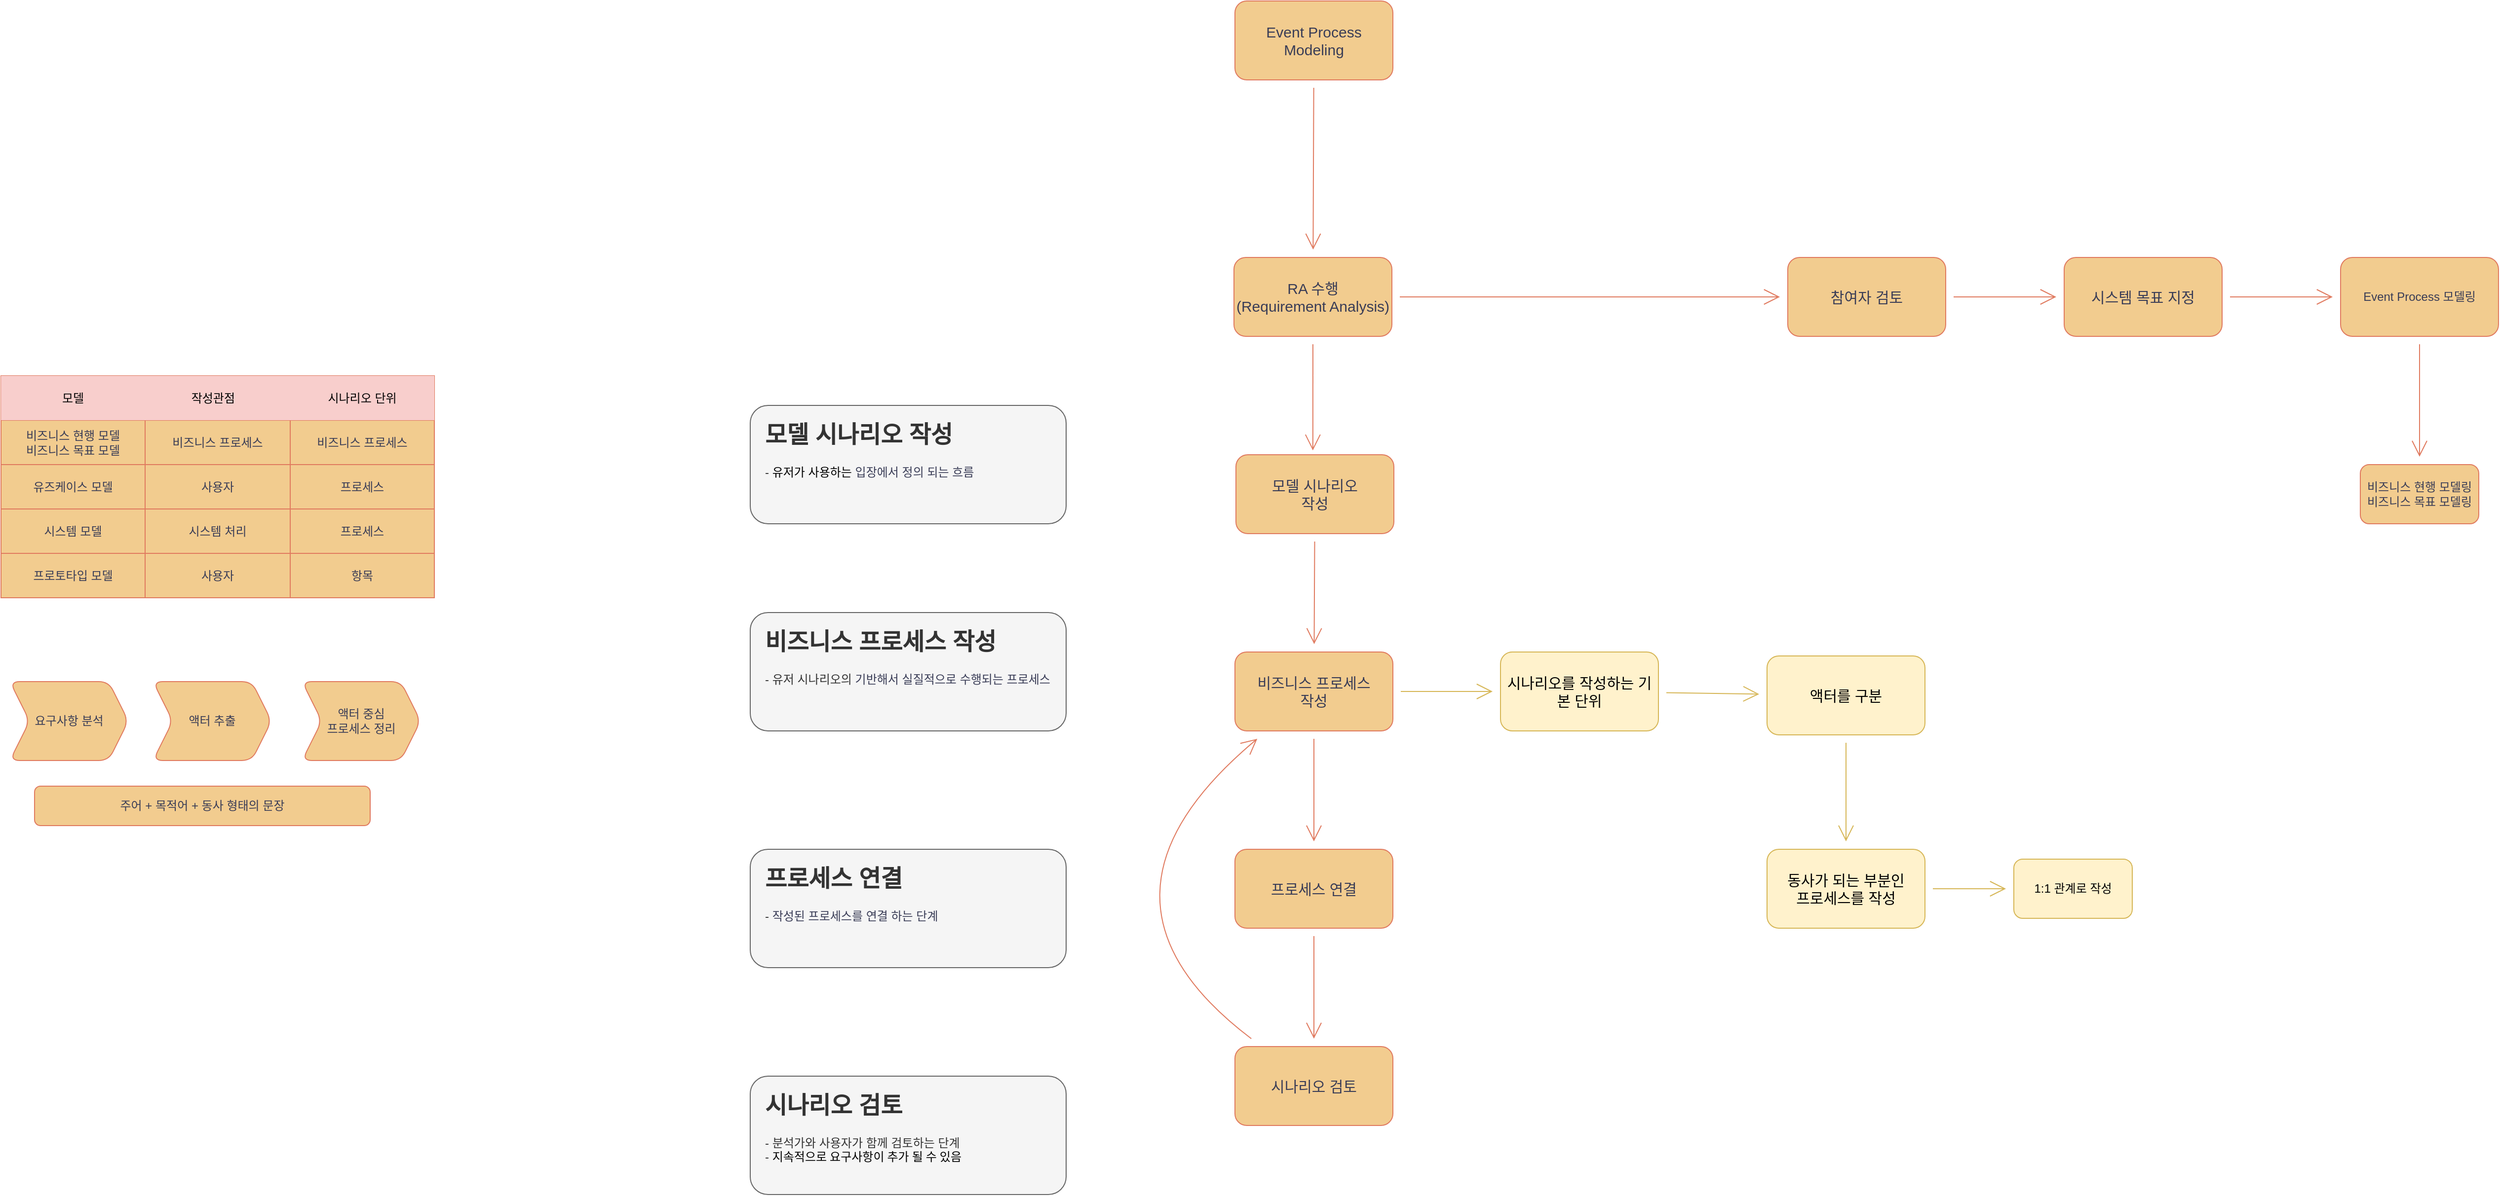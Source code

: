 <mxfile version="22.1.9" type="github">
  <diagram name="페이지-1" id="dvB39oBr4QtcS7D_-clN">
    <mxGraphModel dx="3209" dy="1530" grid="1" gridSize="10" guides="1" tooltips="1" connect="1" arrows="1" fold="1" page="0" pageScale="1" pageWidth="827" pageHeight="1169" math="0" shadow="0">
      <root>
        <mxCell id="0" />
        <mxCell id="1" parent="0" />
        <mxCell id="vL9_h5r1cBpTkOoQFscT-86" value="" style="edgeStyle=none;curved=1;rounded=0;orthogonalLoop=1;jettySize=auto;html=1;strokeColor=#E07A5F;fontFamily=Helvetica;fontSize=12;fontColor=#333333;endArrow=open;startSize=14;endSize=14;sourcePerimeterSpacing=8;targetPerimeterSpacing=8;fillColor=#F2CC8F;" edge="1" parent="1" source="vL9_h5r1cBpTkOoQFscT-1" target="vL9_h5r1cBpTkOoQFscT-85">
          <mxGeometry relative="1" as="geometry" />
        </mxCell>
        <mxCell id="vL9_h5r1cBpTkOoQFscT-1" value="&lt;span style=&quot;font-size: 15px;&quot;&gt;Event Process&lt;br&gt;Modeling&lt;br&gt;&lt;/span&gt;" style="rounded=1;whiteSpace=wrap;html=1;labelBackgroundColor=none;fillColor=#F2CC8F;strokeColor=#E07A5F;fontColor=#393C56;" vertex="1" parent="1">
          <mxGeometry x="131" y="-120" width="160" height="80" as="geometry" />
        </mxCell>
        <mxCell id="vL9_h5r1cBpTkOoQFscT-7" value="" style="edgeStyle=none;curved=1;rounded=0;orthogonalLoop=1;jettySize=auto;html=1;strokeColor=#E07A5F;fontFamily=Helvetica;fontSize=12;fontColor=default;endArrow=open;startSize=14;endSize=14;sourcePerimeterSpacing=8;targetPerimeterSpacing=8;labelBackgroundColor=none;" edge="1" parent="1" source="vL9_h5r1cBpTkOoQFscT-4" target="vL9_h5r1cBpTkOoQFscT-6">
          <mxGeometry relative="1" as="geometry" />
        </mxCell>
        <mxCell id="vL9_h5r1cBpTkOoQFscT-4" value="&lt;span style=&quot;font-size: 15px;&quot;&gt;모델 시나리오&lt;br&gt;작성&lt;br&gt;&lt;/span&gt;" style="rounded=1;whiteSpace=wrap;html=1;labelBackgroundColor=none;fillColor=#F2CC8F;strokeColor=#E07A5F;fontColor=#393C56;" vertex="1" parent="1">
          <mxGeometry x="132" y="340" width="160" height="80" as="geometry" />
        </mxCell>
        <mxCell id="vL9_h5r1cBpTkOoQFscT-38" value="" style="edgeStyle=none;curved=1;rounded=0;orthogonalLoop=1;jettySize=auto;html=1;strokeColor=#d6b656;fontFamily=Helvetica;fontSize=12;fontColor=#393C56;endArrow=open;startSize=14;endSize=14;sourcePerimeterSpacing=8;targetPerimeterSpacing=8;fillColor=#fff2cc;" edge="1" parent="1" source="vL9_h5r1cBpTkOoQFscT-6" target="vL9_h5r1cBpTkOoQFscT-37">
          <mxGeometry relative="1" as="geometry" />
        </mxCell>
        <mxCell id="vL9_h5r1cBpTkOoQFscT-61" value="" style="edgeStyle=none;curved=1;rounded=0;orthogonalLoop=1;jettySize=auto;html=1;strokeColor=#E07A5F;fontFamily=Helvetica;fontSize=12;fontColor=#393C56;endArrow=open;startSize=14;endSize=14;sourcePerimeterSpacing=8;targetPerimeterSpacing=8;fillColor=#F2CC8F;" edge="1" parent="1" source="vL9_h5r1cBpTkOoQFscT-6" target="vL9_h5r1cBpTkOoQFscT-60">
          <mxGeometry relative="1" as="geometry" />
        </mxCell>
        <mxCell id="vL9_h5r1cBpTkOoQFscT-6" value="&lt;font style=&quot;font-size: 15px;&quot;&gt;비즈니스 프로세스&lt;br&gt;작성&lt;br&gt;&lt;/font&gt;" style="rounded=1;whiteSpace=wrap;html=1;labelBackgroundColor=none;fillColor=#F2CC8F;strokeColor=#E07A5F;fontColor=#393C56;" vertex="1" parent="1">
          <mxGeometry x="131" y="540" width="160" height="80" as="geometry" />
        </mxCell>
        <mxCell id="vL9_h5r1cBpTkOoQFscT-15" value="" style="shape=table;startSize=0;container=1;collapsible=0;childLayout=tableLayout;rounded=1;labelBackgroundColor=none;strokeColor=#E07A5F;align=center;verticalAlign=middle;fontFamily=Helvetica;fontSize=12;fontColor=#393C56;fillColor=#F2CC8F;html=1;" vertex="1" parent="1">
          <mxGeometry x="-1119" y="260" width="439" height="225" as="geometry" />
        </mxCell>
        <mxCell id="vL9_h5r1cBpTkOoQFscT-16" value="" style="shape=tableRow;horizontal=0;startSize=0;swimlaneHead=0;swimlaneBody=0;strokeColor=inherit;top=0;left=0;bottom=0;right=0;collapsible=0;dropTarget=0;fillColor=none;points=[[0,0.5],[1,0.5]];portConstraint=eastwest;rounded=1;labelBackgroundColor=none;align=center;verticalAlign=middle;fontFamily=Helvetica;fontSize=12;fontColor=#393C56;html=1;" vertex="1" parent="vL9_h5r1cBpTkOoQFscT-15">
          <mxGeometry width="439" height="45" as="geometry" />
        </mxCell>
        <mxCell id="vL9_h5r1cBpTkOoQFscT-17" value="모델" style="shape=partialRectangle;html=1;whiteSpace=wrap;connectable=0;strokeColor=#b85450;overflow=hidden;fillColor=#f8cecc;top=0;left=0;bottom=0;right=0;pointerEvents=1;rounded=1;labelBackgroundColor=none;align=center;verticalAlign=middle;fontFamily=Helvetica;fontSize=12;" vertex="1" parent="vL9_h5r1cBpTkOoQFscT-16">
          <mxGeometry width="146" height="45" as="geometry">
            <mxRectangle width="146" height="45" as="alternateBounds" />
          </mxGeometry>
        </mxCell>
        <mxCell id="vL9_h5r1cBpTkOoQFscT-18" value="작성관점&lt;span style=&quot;white-space: pre;&quot;&gt;&#x9;&lt;/span&gt;" style="shape=partialRectangle;html=1;whiteSpace=wrap;connectable=0;strokeColor=#b85450;overflow=hidden;fillColor=#f8cecc;top=0;left=0;bottom=0;right=0;pointerEvents=1;rounded=1;labelBackgroundColor=none;align=center;verticalAlign=middle;fontFamily=Helvetica;fontSize=12;" vertex="1" parent="vL9_h5r1cBpTkOoQFscT-16">
          <mxGeometry x="146" width="147" height="45" as="geometry">
            <mxRectangle width="147" height="45" as="alternateBounds" />
          </mxGeometry>
        </mxCell>
        <mxCell id="vL9_h5r1cBpTkOoQFscT-19" value="시나리오 단위" style="shape=partialRectangle;html=1;whiteSpace=wrap;connectable=0;strokeColor=#b85450;overflow=hidden;fillColor=#f8cecc;top=0;left=0;bottom=0;right=0;pointerEvents=1;rounded=1;labelBackgroundColor=none;align=center;verticalAlign=middle;fontFamily=Helvetica;fontSize=12;" vertex="1" parent="vL9_h5r1cBpTkOoQFscT-16">
          <mxGeometry x="293" width="146" height="45" as="geometry">
            <mxRectangle width="146" height="45" as="alternateBounds" />
          </mxGeometry>
        </mxCell>
        <mxCell id="vL9_h5r1cBpTkOoQFscT-20" value="" style="shape=tableRow;horizontal=0;startSize=0;swimlaneHead=0;swimlaneBody=0;strokeColor=inherit;top=0;left=0;bottom=0;right=0;collapsible=0;dropTarget=0;fillColor=none;points=[[0,0.5],[1,0.5]];portConstraint=eastwest;rounded=1;labelBackgroundColor=none;align=center;verticalAlign=middle;fontFamily=Helvetica;fontSize=12;fontColor=#393C56;html=1;" vertex="1" parent="vL9_h5r1cBpTkOoQFscT-15">
          <mxGeometry y="45" width="439" height="45" as="geometry" />
        </mxCell>
        <mxCell id="vL9_h5r1cBpTkOoQFscT-21" value="비즈니스 현행 모델&lt;br&gt;비즈니스 목표 모델" style="shape=partialRectangle;html=1;whiteSpace=wrap;connectable=0;strokeColor=inherit;overflow=hidden;fillColor=none;top=0;left=0;bottom=0;right=0;pointerEvents=1;rounded=1;labelBackgroundColor=none;align=center;verticalAlign=middle;fontFamily=Helvetica;fontSize=12;fontColor=#393C56;" vertex="1" parent="vL9_h5r1cBpTkOoQFscT-20">
          <mxGeometry width="146" height="45" as="geometry">
            <mxRectangle width="146" height="45" as="alternateBounds" />
          </mxGeometry>
        </mxCell>
        <mxCell id="vL9_h5r1cBpTkOoQFscT-22" value="비즈니스 프로세스" style="shape=partialRectangle;html=1;whiteSpace=wrap;connectable=0;strokeColor=inherit;overflow=hidden;fillColor=none;top=0;left=0;bottom=0;right=0;pointerEvents=1;rounded=1;labelBackgroundColor=none;align=center;verticalAlign=middle;fontFamily=Helvetica;fontSize=12;fontColor=#393C56;" vertex="1" parent="vL9_h5r1cBpTkOoQFscT-20">
          <mxGeometry x="146" width="147" height="45" as="geometry">
            <mxRectangle width="147" height="45" as="alternateBounds" />
          </mxGeometry>
        </mxCell>
        <mxCell id="vL9_h5r1cBpTkOoQFscT-23" value="비즈니스 프로세스" style="shape=partialRectangle;html=1;whiteSpace=wrap;connectable=0;strokeColor=inherit;overflow=hidden;fillColor=none;top=0;left=0;bottom=0;right=0;pointerEvents=1;rounded=1;labelBackgroundColor=none;align=center;verticalAlign=middle;fontFamily=Helvetica;fontSize=12;fontColor=#393C56;" vertex="1" parent="vL9_h5r1cBpTkOoQFscT-20">
          <mxGeometry x="293" width="146" height="45" as="geometry">
            <mxRectangle width="146" height="45" as="alternateBounds" />
          </mxGeometry>
        </mxCell>
        <mxCell id="vL9_h5r1cBpTkOoQFscT-24" value="" style="shape=tableRow;horizontal=0;startSize=0;swimlaneHead=0;swimlaneBody=0;strokeColor=inherit;top=0;left=0;bottom=0;right=0;collapsible=0;dropTarget=0;fillColor=none;points=[[0,0.5],[1,0.5]];portConstraint=eastwest;rounded=1;labelBackgroundColor=none;align=center;verticalAlign=middle;fontFamily=Helvetica;fontSize=12;fontColor=#393C56;html=1;" vertex="1" parent="vL9_h5r1cBpTkOoQFscT-15">
          <mxGeometry y="90" width="439" height="45" as="geometry" />
        </mxCell>
        <mxCell id="vL9_h5r1cBpTkOoQFscT-25" value="유즈케이스 모델" style="shape=partialRectangle;html=1;whiteSpace=wrap;connectable=0;strokeColor=inherit;overflow=hidden;fillColor=none;top=0;left=0;bottom=0;right=0;pointerEvents=1;rounded=1;labelBackgroundColor=none;align=center;verticalAlign=middle;fontFamily=Helvetica;fontSize=12;fontColor=#393C56;" vertex="1" parent="vL9_h5r1cBpTkOoQFscT-24">
          <mxGeometry width="146" height="45" as="geometry">
            <mxRectangle width="146" height="45" as="alternateBounds" />
          </mxGeometry>
        </mxCell>
        <mxCell id="vL9_h5r1cBpTkOoQFscT-26" value="사용자" style="shape=partialRectangle;html=1;whiteSpace=wrap;connectable=0;strokeColor=inherit;overflow=hidden;fillColor=none;top=0;left=0;bottom=0;right=0;pointerEvents=1;rounded=1;labelBackgroundColor=none;align=center;verticalAlign=middle;fontFamily=Helvetica;fontSize=12;fontColor=#393C56;" vertex="1" parent="vL9_h5r1cBpTkOoQFscT-24">
          <mxGeometry x="146" width="147" height="45" as="geometry">
            <mxRectangle width="147" height="45" as="alternateBounds" />
          </mxGeometry>
        </mxCell>
        <mxCell id="vL9_h5r1cBpTkOoQFscT-27" value="프로세스" style="shape=partialRectangle;html=1;whiteSpace=wrap;connectable=0;strokeColor=inherit;overflow=hidden;fillColor=none;top=0;left=0;bottom=0;right=0;pointerEvents=1;rounded=1;labelBackgroundColor=none;align=center;verticalAlign=middle;fontFamily=Helvetica;fontSize=12;fontColor=#393C56;" vertex="1" parent="vL9_h5r1cBpTkOoQFscT-24">
          <mxGeometry x="293" width="146" height="45" as="geometry">
            <mxRectangle width="146" height="45" as="alternateBounds" />
          </mxGeometry>
        </mxCell>
        <mxCell id="vL9_h5r1cBpTkOoQFscT-28" value="" style="shape=tableRow;horizontal=0;startSize=0;swimlaneHead=0;swimlaneBody=0;strokeColor=inherit;top=0;left=0;bottom=0;right=0;collapsible=0;dropTarget=0;fillColor=none;points=[[0,0.5],[1,0.5]];portConstraint=eastwest;rounded=1;labelBackgroundColor=none;align=center;verticalAlign=middle;fontFamily=Helvetica;fontSize=12;fontColor=#393C56;html=1;" vertex="1" parent="vL9_h5r1cBpTkOoQFscT-15">
          <mxGeometry y="135" width="439" height="45" as="geometry" />
        </mxCell>
        <mxCell id="vL9_h5r1cBpTkOoQFscT-29" value="시스템 모델" style="shape=partialRectangle;html=1;whiteSpace=wrap;connectable=0;strokeColor=inherit;overflow=hidden;fillColor=none;top=0;left=0;bottom=0;right=0;pointerEvents=1;rounded=1;labelBackgroundColor=none;align=center;verticalAlign=middle;fontFamily=Helvetica;fontSize=12;fontColor=#393C56;" vertex="1" parent="vL9_h5r1cBpTkOoQFscT-28">
          <mxGeometry width="146" height="45" as="geometry">
            <mxRectangle width="146" height="45" as="alternateBounds" />
          </mxGeometry>
        </mxCell>
        <mxCell id="vL9_h5r1cBpTkOoQFscT-30" value="시스템 처리" style="shape=partialRectangle;html=1;whiteSpace=wrap;connectable=0;strokeColor=inherit;overflow=hidden;fillColor=none;top=0;left=0;bottom=0;right=0;pointerEvents=1;rounded=1;labelBackgroundColor=none;align=center;verticalAlign=middle;fontFamily=Helvetica;fontSize=12;fontColor=#393C56;" vertex="1" parent="vL9_h5r1cBpTkOoQFscT-28">
          <mxGeometry x="146" width="147" height="45" as="geometry">
            <mxRectangle width="147" height="45" as="alternateBounds" />
          </mxGeometry>
        </mxCell>
        <mxCell id="vL9_h5r1cBpTkOoQFscT-31" value="프로세스" style="shape=partialRectangle;html=1;whiteSpace=wrap;connectable=0;strokeColor=inherit;overflow=hidden;fillColor=none;top=0;left=0;bottom=0;right=0;pointerEvents=1;rounded=1;labelBackgroundColor=none;align=center;verticalAlign=middle;fontFamily=Helvetica;fontSize=12;fontColor=#393C56;" vertex="1" parent="vL9_h5r1cBpTkOoQFscT-28">
          <mxGeometry x="293" width="146" height="45" as="geometry">
            <mxRectangle width="146" height="45" as="alternateBounds" />
          </mxGeometry>
        </mxCell>
        <mxCell id="vL9_h5r1cBpTkOoQFscT-32" style="shape=tableRow;horizontal=0;startSize=0;swimlaneHead=0;swimlaneBody=0;strokeColor=inherit;top=0;left=0;bottom=0;right=0;collapsible=0;dropTarget=0;fillColor=none;points=[[0,0.5],[1,0.5]];portConstraint=eastwest;rounded=1;labelBackgroundColor=none;align=center;verticalAlign=middle;fontFamily=Helvetica;fontSize=12;fontColor=#393C56;html=1;" vertex="1" parent="vL9_h5r1cBpTkOoQFscT-15">
          <mxGeometry y="180" width="439" height="45" as="geometry" />
        </mxCell>
        <mxCell id="vL9_h5r1cBpTkOoQFscT-33" value="프로토타입 모델" style="shape=partialRectangle;html=1;whiteSpace=wrap;connectable=0;strokeColor=inherit;overflow=hidden;fillColor=none;top=0;left=0;bottom=0;right=0;pointerEvents=1;rounded=1;labelBackgroundColor=none;align=center;verticalAlign=middle;fontFamily=Helvetica;fontSize=12;fontColor=#393C56;" vertex="1" parent="vL9_h5r1cBpTkOoQFscT-32">
          <mxGeometry width="146" height="45" as="geometry">
            <mxRectangle width="146" height="45" as="alternateBounds" />
          </mxGeometry>
        </mxCell>
        <mxCell id="vL9_h5r1cBpTkOoQFscT-34" value="사용자" style="shape=partialRectangle;html=1;whiteSpace=wrap;connectable=0;strokeColor=inherit;overflow=hidden;fillColor=none;top=0;left=0;bottom=0;right=0;pointerEvents=1;rounded=1;labelBackgroundColor=none;align=center;verticalAlign=middle;fontFamily=Helvetica;fontSize=12;fontColor=#393C56;" vertex="1" parent="vL9_h5r1cBpTkOoQFscT-32">
          <mxGeometry x="146" width="147" height="45" as="geometry">
            <mxRectangle width="147" height="45" as="alternateBounds" />
          </mxGeometry>
        </mxCell>
        <mxCell id="vL9_h5r1cBpTkOoQFscT-35" value="항목" style="shape=partialRectangle;html=1;whiteSpace=wrap;connectable=0;strokeColor=inherit;overflow=hidden;fillColor=none;top=0;left=0;bottom=0;right=0;pointerEvents=1;rounded=1;labelBackgroundColor=none;align=center;verticalAlign=middle;fontFamily=Helvetica;fontSize=12;fontColor=#393C56;" vertex="1" parent="vL9_h5r1cBpTkOoQFscT-32">
          <mxGeometry x="293" width="146" height="45" as="geometry">
            <mxRectangle width="146" height="45" as="alternateBounds" />
          </mxGeometry>
        </mxCell>
        <mxCell id="vL9_h5r1cBpTkOoQFscT-44" value="" style="edgeStyle=none;curved=1;rounded=0;orthogonalLoop=1;jettySize=auto;html=1;strokeColor=#d6b656;fontFamily=Helvetica;fontSize=12;fontColor=#393C56;endArrow=open;startSize=14;endSize=14;sourcePerimeterSpacing=8;targetPerimeterSpacing=8;fillColor=#fff2cc;" edge="1" parent="1" source="vL9_h5r1cBpTkOoQFscT-37" target="vL9_h5r1cBpTkOoQFscT-43">
          <mxGeometry relative="1" as="geometry" />
        </mxCell>
        <mxCell id="vL9_h5r1cBpTkOoQFscT-37" value="&lt;font style=&quot;font-size: 15px;&quot;&gt;시나리오를 작성하는 기본 단위&lt;/font&gt;" style="rounded=1;whiteSpace=wrap;html=1;labelBackgroundColor=none;fillColor=#fff2cc;strokeColor=#d6b656;" vertex="1" parent="1">
          <mxGeometry x="400" y="540" width="160" height="80" as="geometry" />
        </mxCell>
        <mxCell id="vL9_h5r1cBpTkOoQFscT-39" value="요구사항 분석" style="shape=step;perimeter=stepPerimeter;whiteSpace=wrap;html=1;fixedSize=1;rounded=1;labelBackgroundColor=none;strokeColor=#E07A5F;align=center;verticalAlign=middle;fontFamily=Helvetica;fontSize=12;fontColor=#393C56;fillColor=#F2CC8F;" vertex="1" parent="1">
          <mxGeometry x="-1110" y="570" width="120" height="80" as="geometry" />
        </mxCell>
        <mxCell id="vL9_h5r1cBpTkOoQFscT-40" value="액터 추출" style="shape=step;perimeter=stepPerimeter;whiteSpace=wrap;html=1;fixedSize=1;rounded=1;labelBackgroundColor=none;strokeColor=#E07A5F;align=center;verticalAlign=middle;fontFamily=Helvetica;fontSize=12;fontColor=#393C56;fillColor=#F2CC8F;" vertex="1" parent="1">
          <mxGeometry x="-965" y="570" width="120" height="80" as="geometry" />
        </mxCell>
        <mxCell id="vL9_h5r1cBpTkOoQFscT-41" value="액터 중심&lt;br&gt;프로세스 정리" style="shape=step;perimeter=stepPerimeter;whiteSpace=wrap;html=1;fixedSize=1;rounded=1;labelBackgroundColor=none;strokeColor=#E07A5F;align=center;verticalAlign=middle;fontFamily=Helvetica;fontSize=12;fontColor=#393C56;fillColor=#F2CC8F;" vertex="1" parent="1">
          <mxGeometry x="-814" y="570" width="120" height="80" as="geometry" />
        </mxCell>
        <mxCell id="vL9_h5r1cBpTkOoQFscT-42" value="주어 + 목적어 + 동사 형태의 문장" style="whiteSpace=wrap;html=1;rounded=1;labelBackgroundColor=none;strokeColor=#E07A5F;align=center;verticalAlign=middle;fontFamily=Helvetica;fontSize=12;fontColor=#393C56;fillColor=#F2CC8F;" vertex="1" parent="1">
          <mxGeometry x="-1085" y="676" width="340" height="40" as="geometry" />
        </mxCell>
        <mxCell id="vL9_h5r1cBpTkOoQFscT-47" value="" style="edgeStyle=none;curved=1;rounded=0;orthogonalLoop=1;jettySize=auto;html=1;strokeColor=#d6b656;fontFamily=Helvetica;fontSize=12;fontColor=#393C56;endArrow=open;startSize=14;endSize=14;sourcePerimeterSpacing=8;targetPerimeterSpacing=8;fillColor=#fff2cc;" edge="1" parent="1" source="vL9_h5r1cBpTkOoQFscT-43" target="vL9_h5r1cBpTkOoQFscT-46">
          <mxGeometry relative="1" as="geometry" />
        </mxCell>
        <mxCell id="vL9_h5r1cBpTkOoQFscT-43" value="&lt;span style=&quot;font-size: 15px;&quot;&gt;액터를 구분&lt;/span&gt;" style="rounded=1;whiteSpace=wrap;html=1;labelBackgroundColor=none;fillColor=#fff2cc;strokeColor=#d6b656;" vertex="1" parent="1">
          <mxGeometry x="670" y="544" width="160" height="80" as="geometry" />
        </mxCell>
        <mxCell id="vL9_h5r1cBpTkOoQFscT-51" value="" style="edgeStyle=none;curved=1;rounded=0;orthogonalLoop=1;jettySize=auto;html=1;strokeColor=#d6b656;fontFamily=Helvetica;fontSize=12;fontColor=#393C56;endArrow=open;startSize=14;endSize=14;sourcePerimeterSpacing=8;targetPerimeterSpacing=8;fillColor=#fff2cc;" edge="1" parent="1" source="vL9_h5r1cBpTkOoQFscT-46" target="vL9_h5r1cBpTkOoQFscT-50">
          <mxGeometry relative="1" as="geometry" />
        </mxCell>
        <mxCell id="vL9_h5r1cBpTkOoQFscT-46" value="&lt;span style=&quot;font-size: 15px;&quot;&gt;동사가 되는 부분인&lt;br&gt;프로세스를 작성&lt;br&gt;&lt;/span&gt;" style="rounded=1;whiteSpace=wrap;html=1;labelBackgroundColor=none;fillColor=#fff2cc;strokeColor=#d6b656;" vertex="1" parent="1">
          <mxGeometry x="670" y="740" width="160" height="80" as="geometry" />
        </mxCell>
        <mxCell id="vL9_h5r1cBpTkOoQFscT-50" value="1:1 관계로 작성" style="whiteSpace=wrap;html=1;fillColor=#fff2cc;strokeColor=#d6b656;rounded=1;labelBackgroundColor=none;" vertex="1" parent="1">
          <mxGeometry x="920" y="750" width="120" height="60" as="geometry" />
        </mxCell>
        <mxCell id="vL9_h5r1cBpTkOoQFscT-65" value="" style="edgeStyle=none;curved=1;rounded=0;orthogonalLoop=1;jettySize=auto;html=1;strokeColor=#E07A5F;fontFamily=Helvetica;fontSize=12;fontColor=#393C56;endArrow=open;startSize=14;endSize=14;sourcePerimeterSpacing=8;targetPerimeterSpacing=8;fillColor=#F2CC8F;" edge="1" parent="1" source="vL9_h5r1cBpTkOoQFscT-60" target="vL9_h5r1cBpTkOoQFscT-64">
          <mxGeometry relative="1" as="geometry" />
        </mxCell>
        <mxCell id="vL9_h5r1cBpTkOoQFscT-60" value="&lt;font style=&quot;font-size: 15px;&quot;&gt;프로세스 연결&lt;/font&gt;" style="rounded=1;whiteSpace=wrap;html=1;labelBackgroundColor=none;fillColor=#F2CC8F;strokeColor=#E07A5F;fontColor=#393C56;" vertex="1" parent="1">
          <mxGeometry x="131" y="740" width="160" height="80" as="geometry" />
        </mxCell>
        <mxCell id="vL9_h5r1cBpTkOoQFscT-70" style="edgeStyle=none;curved=1;rounded=0;orthogonalLoop=1;jettySize=auto;html=1;strokeColor=#E07A5F;fontFamily=Helvetica;fontSize=12;fontColor=#393C56;endArrow=open;startSize=14;endSize=14;sourcePerimeterSpacing=8;targetPerimeterSpacing=8;fillColor=#F2CC8F;" edge="1" parent="1" source="vL9_h5r1cBpTkOoQFscT-64" target="vL9_h5r1cBpTkOoQFscT-6">
          <mxGeometry relative="1" as="geometry">
            <Array as="points">
              <mxPoint x="-40" y="790" />
            </Array>
          </mxGeometry>
        </mxCell>
        <mxCell id="vL9_h5r1cBpTkOoQFscT-64" value="&lt;span style=&quot;font-size: 15px;&quot;&gt;시나리오 검토&lt;/span&gt;" style="rounded=1;whiteSpace=wrap;html=1;labelBackgroundColor=none;fillColor=#F2CC8F;strokeColor=#E07A5F;fontColor=#393C56;" vertex="1" parent="1">
          <mxGeometry x="131" y="940" width="160" height="80" as="geometry" />
        </mxCell>
        <mxCell id="vL9_h5r1cBpTkOoQFscT-76" value="&lt;h1&gt;시나리오 검토&lt;/h1&gt;- 분석가와 사용자가 함께 검토하는 단계&lt;br&gt;-&amp;nbsp;&lt;span style=&quot;color: rgb(0, 0, 0); font-family: Tahoma; text-align: center;&quot;&gt;지속적으로 요구사항이 추가 될 수 있음&lt;/span&gt;&lt;span style=&quot;background-color: initial;&quot;&gt;&lt;br&gt;&lt;/span&gt;" style="text;html=1;spacing=15;spacingTop=-20;whiteSpace=wrap;overflow=hidden;rounded=1;fontSize=12;fontFamily=Helvetica;verticalAlign=top;fillColor=#f5f5f5;fontColor=#333333;strokeColor=#666666;" vertex="1" parent="1">
          <mxGeometry x="-360" y="970" width="320" height="120" as="geometry" />
        </mxCell>
        <mxCell id="vL9_h5r1cBpTkOoQFscT-79" value="&lt;h1&gt;프로세스 연결&lt;/h1&gt;-&amp;nbsp;&lt;span style=&quot;border-color: var(--border-color); text-align: center; color: rgb(57, 60, 86);&quot;&gt;작성된 프로세스를&amp;nbsp;&lt;/span&gt;&lt;span style=&quot;border-color: var(--border-color); text-align: center; color: rgb(57, 60, 86);&quot;&gt;연결 하는 단계&lt;/span&gt;&lt;span style=&quot;background-color: initial;&quot;&gt;&lt;br&gt;&lt;/span&gt;" style="text;html=1;spacing=15;spacingTop=-20;whiteSpace=wrap;overflow=hidden;rounded=1;fontSize=12;fontFamily=Helvetica;verticalAlign=top;fillColor=#f5f5f5;fontColor=#333333;strokeColor=#666666;" vertex="1" parent="1">
          <mxGeometry x="-360" y="740" width="320" height="120" as="geometry" />
        </mxCell>
        <mxCell id="vL9_h5r1cBpTkOoQFscT-80" value="&lt;h1&gt;비즈니스 프로세스 작성&lt;/h1&gt;-&amp;nbsp;유저 시나리오의&amp;nbsp;&lt;span style=&quot;border-color: var(--border-color); text-align: center; color: rgb(57, 60, 86);&quot;&gt;기반해서 실질적으로&amp;nbsp;&lt;/span&gt;&lt;span style=&quot;border-color: var(--border-color); text-align: center; color: rgb(57, 60, 86);&quot;&gt;수행되는 프로세스&lt;/span&gt;&lt;span style=&quot;background-color: initial;&quot;&gt;&lt;br&gt;&lt;/span&gt;" style="text;html=1;spacing=15;spacingTop=-20;whiteSpace=wrap;overflow=hidden;rounded=1;fontSize=12;fontFamily=Helvetica;verticalAlign=top;fillColor=#f5f5f5;fontColor=#333333;strokeColor=#666666;" vertex="1" parent="1">
          <mxGeometry x="-360" y="500" width="320" height="120" as="geometry" />
        </mxCell>
        <mxCell id="vL9_h5r1cBpTkOoQFscT-81" value="&lt;h1&gt;모델 시나리오 작성&lt;/h1&gt;-&amp;nbsp;&lt;span style=&quot;color: rgb(0, 0, 0); text-align: center;&quot;&gt;유저가 사용하는&amp;nbsp;&lt;/span&gt;&lt;span style=&quot;border-color: var(--border-color); text-align: center; color: rgb(57, 60, 86);&quot;&gt;입장에서 정의 되는&amp;nbsp;&lt;/span&gt;&lt;span style=&quot;border-color: var(--border-color); text-align: center; color: rgb(57, 60, 86);&quot;&gt;흐름&lt;/span&gt;&lt;span style=&quot;background-color: initial;&quot;&gt;&lt;br&gt;&lt;/span&gt;" style="text;html=1;spacing=15;spacingTop=-20;whiteSpace=wrap;overflow=hidden;rounded=1;fontSize=12;fontFamily=Helvetica;verticalAlign=top;fillColor=#f5f5f5;fontColor=#333333;strokeColor=#666666;" vertex="1" parent="1">
          <mxGeometry x="-360" y="290" width="320" height="120" as="geometry" />
        </mxCell>
        <mxCell id="vL9_h5r1cBpTkOoQFscT-90" value="" style="edgeStyle=none;curved=1;rounded=0;orthogonalLoop=1;jettySize=auto;html=1;strokeColor=#E07A5F;fontFamily=Helvetica;fontSize=12;fontColor=#333333;endArrow=open;startSize=14;endSize=14;sourcePerimeterSpacing=8;targetPerimeterSpacing=8;fillColor=#F2CC8F;" edge="1" parent="1" source="vL9_h5r1cBpTkOoQFscT-85" target="vL9_h5r1cBpTkOoQFscT-89">
          <mxGeometry relative="1" as="geometry" />
        </mxCell>
        <mxCell id="vL9_h5r1cBpTkOoQFscT-85" value="&lt;span style=&quot;font-size: 15px;&quot;&gt;RA 수행&lt;br&gt;(Requirement Analysis)&lt;br&gt;&lt;/span&gt;" style="rounded=1;whiteSpace=wrap;html=1;labelBackgroundColor=none;fillColor=#F2CC8F;strokeColor=#E07A5F;fontColor=#393C56;" vertex="1" parent="1">
          <mxGeometry x="130" y="140" width="160" height="80" as="geometry" />
        </mxCell>
        <mxCell id="vL9_h5r1cBpTkOoQFscT-92" value="" style="edgeStyle=none;curved=1;rounded=0;orthogonalLoop=1;jettySize=auto;html=1;strokeColor=#E07A5F;fontFamily=Helvetica;fontSize=12;fontColor=#333333;endArrow=open;startSize=14;endSize=14;sourcePerimeterSpacing=8;targetPerimeterSpacing=8;fillColor=#F2CC8F;" edge="1" parent="1" source="vL9_h5r1cBpTkOoQFscT-89" target="vL9_h5r1cBpTkOoQFscT-91">
          <mxGeometry relative="1" as="geometry" />
        </mxCell>
        <mxCell id="vL9_h5r1cBpTkOoQFscT-89" value="&lt;span style=&quot;font-size: 15px;&quot;&gt;참여자 검토&lt;br&gt;&lt;/span&gt;" style="rounded=1;whiteSpace=wrap;html=1;labelBackgroundColor=none;fillColor=#F2CC8F;strokeColor=#E07A5F;fontColor=#393C56;" vertex="1" parent="1">
          <mxGeometry x="691" y="140" width="160" height="80" as="geometry" />
        </mxCell>
        <mxCell id="vL9_h5r1cBpTkOoQFscT-94" value="" style="edgeStyle=none;curved=1;rounded=0;orthogonalLoop=1;jettySize=auto;html=1;strokeColor=#E07A5F;fontFamily=Helvetica;fontSize=12;fontColor=#333333;endArrow=open;startSize=14;endSize=14;sourcePerimeterSpacing=8;targetPerimeterSpacing=8;fillColor=#F2CC8F;" edge="1" parent="1" source="vL9_h5r1cBpTkOoQFscT-91" target="vL9_h5r1cBpTkOoQFscT-93">
          <mxGeometry relative="1" as="geometry" />
        </mxCell>
        <mxCell id="vL9_h5r1cBpTkOoQFscT-91" value="&lt;span style=&quot;font-size: 15px;&quot;&gt;시스템 목표 지정&lt;br&gt;&lt;/span&gt;" style="rounded=1;whiteSpace=wrap;html=1;labelBackgroundColor=none;fillColor=#F2CC8F;strokeColor=#E07A5F;fontColor=#393C56;" vertex="1" parent="1">
          <mxGeometry x="971" y="140" width="160" height="80" as="geometry" />
        </mxCell>
        <mxCell id="vL9_h5r1cBpTkOoQFscT-96" value="" style="edgeStyle=none;curved=1;rounded=0;orthogonalLoop=1;jettySize=auto;html=1;strokeColor=#E07A5F;fontFamily=Helvetica;fontSize=12;fontColor=#333333;endArrow=open;startSize=14;endSize=14;sourcePerimeterSpacing=8;targetPerimeterSpacing=8;fillColor=#F2CC8F;" edge="1" parent="1" source="vL9_h5r1cBpTkOoQFscT-93" target="vL9_h5r1cBpTkOoQFscT-95">
          <mxGeometry relative="1" as="geometry" />
        </mxCell>
        <mxCell id="vL9_h5r1cBpTkOoQFscT-93" value="Event Process 모델링" style="rounded=1;whiteSpace=wrap;html=1;labelBackgroundColor=none;fillColor=#F2CC8F;strokeColor=#E07A5F;fontColor=#393C56;" vertex="1" parent="1">
          <mxGeometry x="1251" y="140" width="160" height="80" as="geometry" />
        </mxCell>
        <mxCell id="vL9_h5r1cBpTkOoQFscT-95" value="비즈니스 현행 모델링&lt;br&gt;비즈니스 목표 모델링" style="whiteSpace=wrap;html=1;fillColor=#F2CC8F;strokeColor=#E07A5F;fontColor=#393C56;rounded=1;labelBackgroundColor=none;" vertex="1" parent="1">
          <mxGeometry x="1271" y="350" width="120" height="60" as="geometry" />
        </mxCell>
        <mxCell id="vL9_h5r1cBpTkOoQFscT-98" style="edgeStyle=none;curved=1;rounded=0;orthogonalLoop=1;jettySize=auto;html=1;entryX=0.487;entryY=-0.054;entryDx=0;entryDy=0;entryPerimeter=0;strokeColor=#E07A5F;fontFamily=Helvetica;fontSize=12;fontColor=#333333;endArrow=open;startSize=14;endSize=14;sourcePerimeterSpacing=8;targetPerimeterSpacing=8;fillColor=#F2CC8F;" edge="1" parent="1" source="vL9_h5r1cBpTkOoQFscT-85" target="vL9_h5r1cBpTkOoQFscT-4">
          <mxGeometry relative="1" as="geometry" />
        </mxCell>
      </root>
    </mxGraphModel>
  </diagram>
</mxfile>
